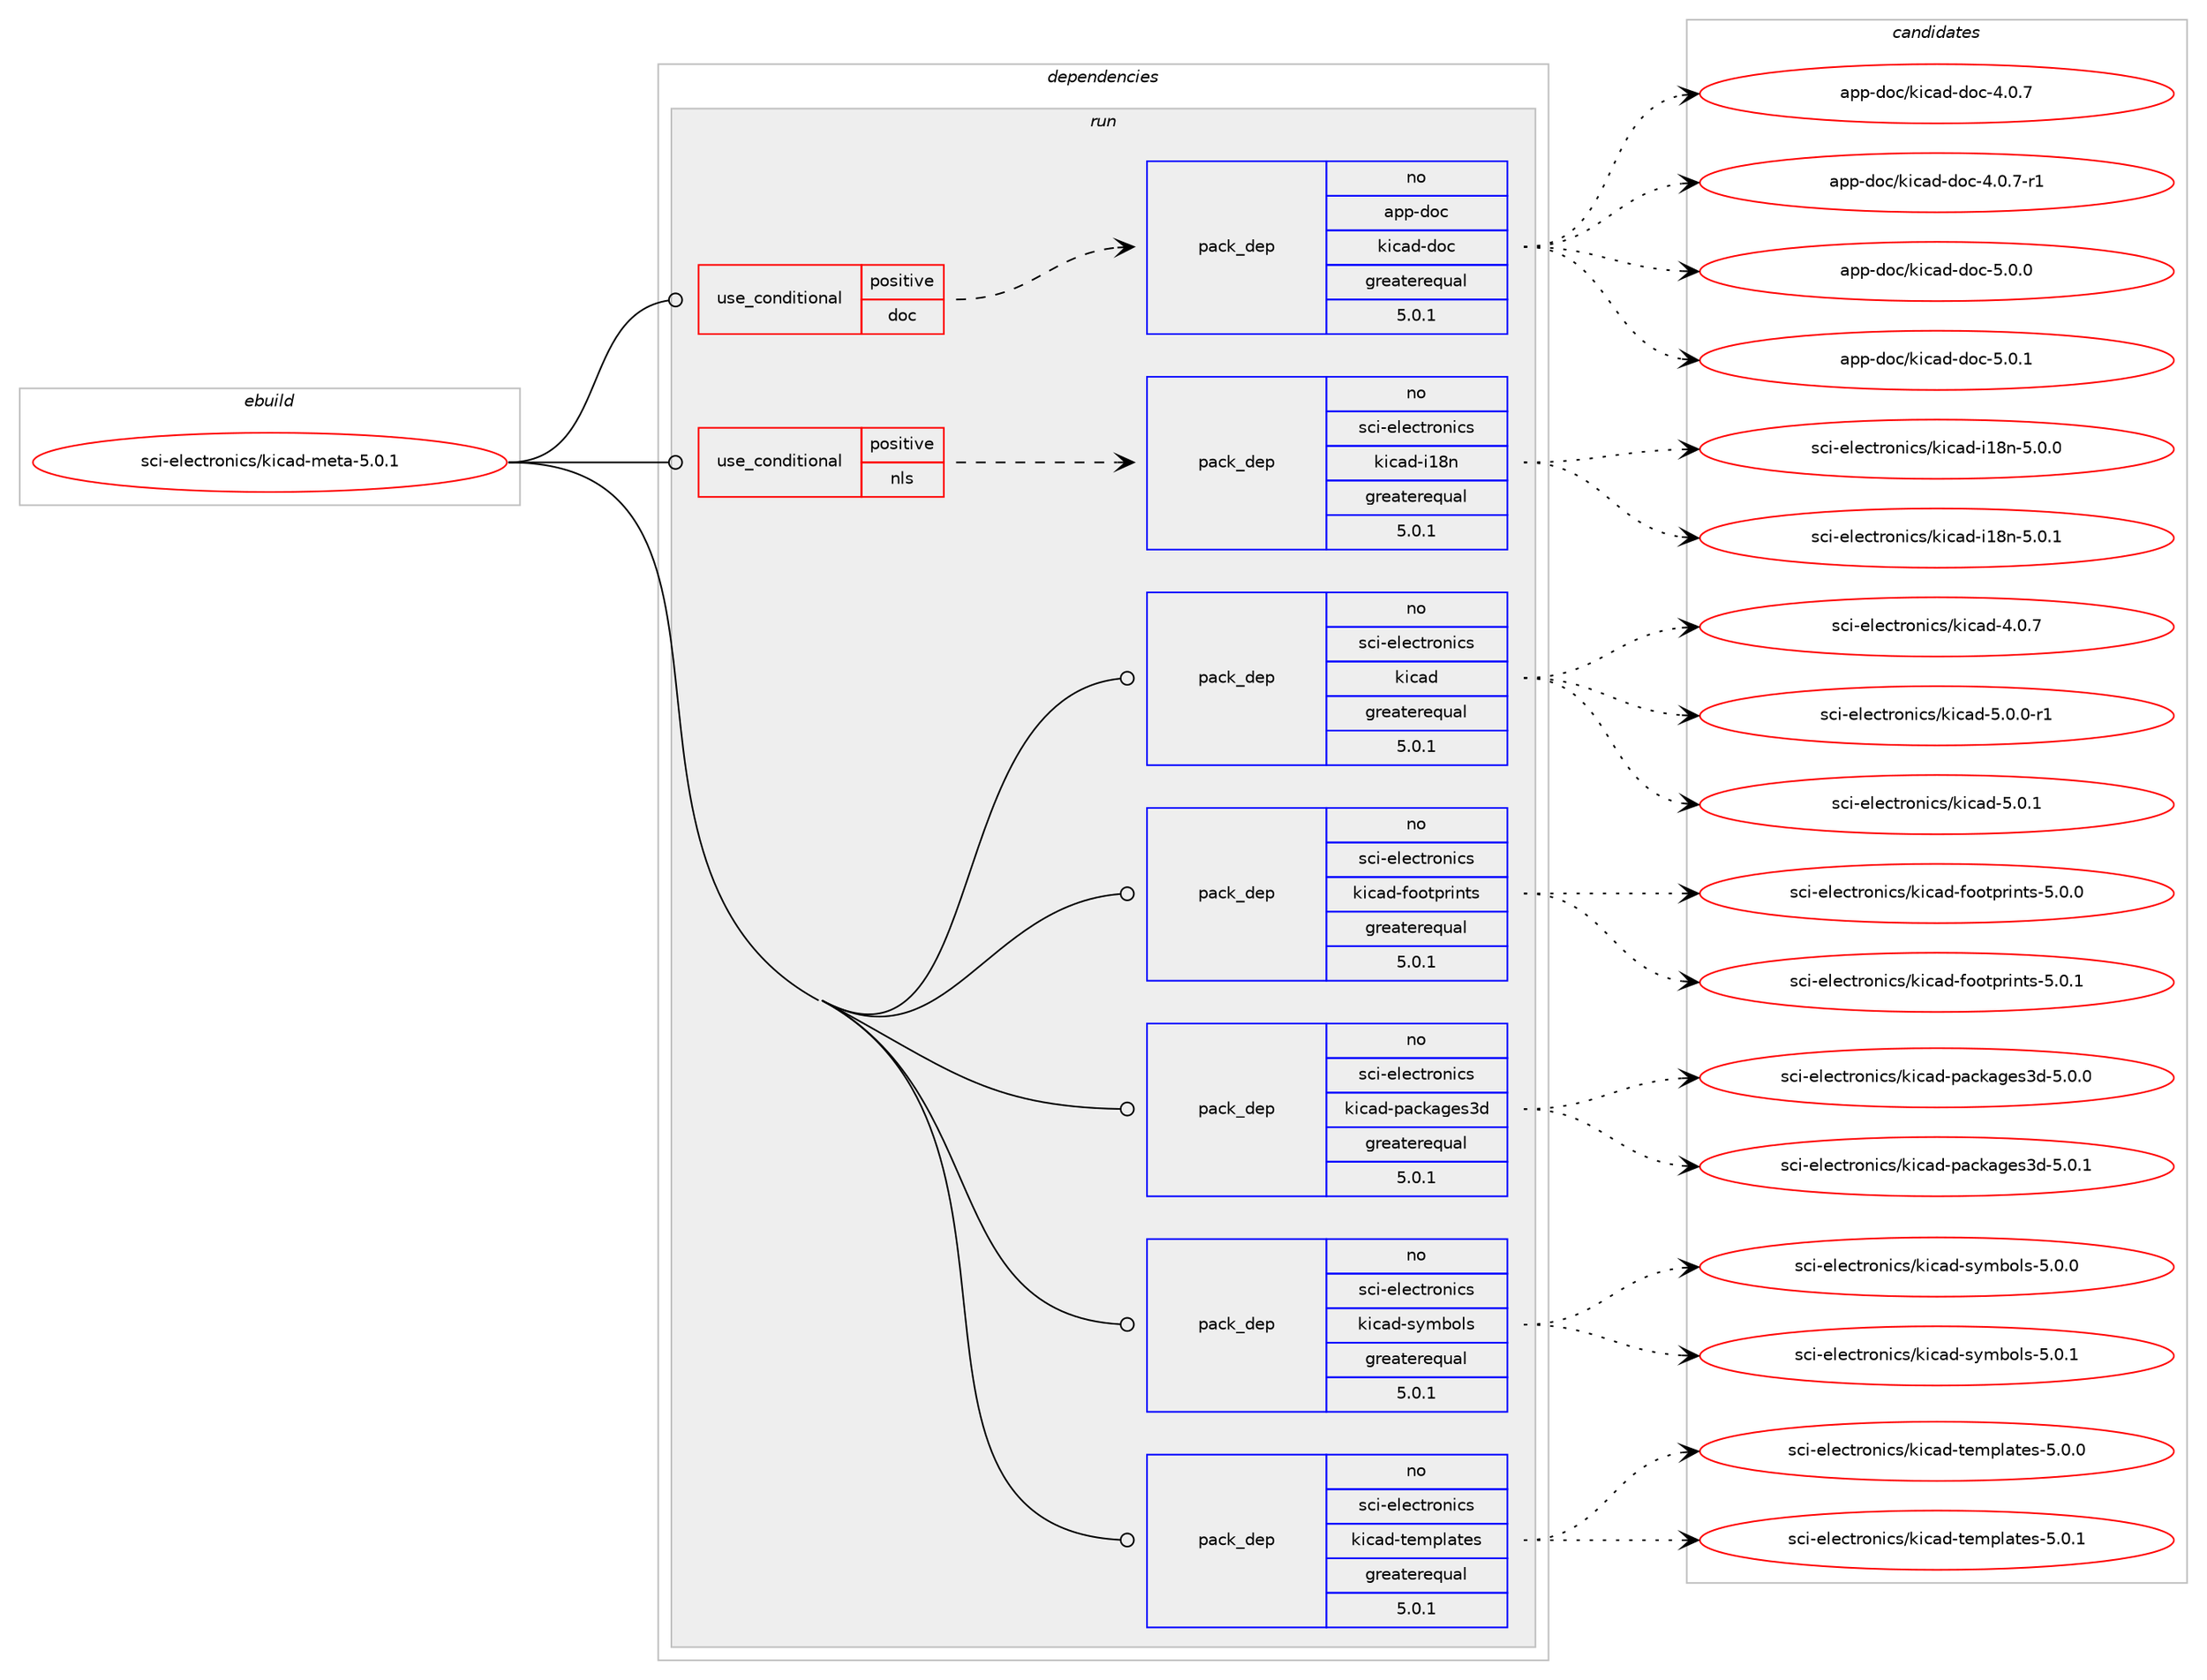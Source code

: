 digraph prolog {

# *************
# Graph options
# *************

newrank=true;
concentrate=true;
compound=true;
graph [rankdir=LR,fontname=Helvetica,fontsize=10,ranksep=1.5];#, ranksep=2.5, nodesep=0.2];
edge  [arrowhead=vee];
node  [fontname=Helvetica,fontsize=10];

# **********
# The ebuild
# **********

subgraph cluster_leftcol {
color=gray;
rank=same;
label=<<i>ebuild</i>>;
id [label="sci-electronics/kicad-meta-5.0.1", color=red, width=4, href="../sci-electronics/kicad-meta-5.0.1.svg"];
}

# ****************
# The dependencies
# ****************

subgraph cluster_midcol {
color=gray;
label=<<i>dependencies</i>>;
subgraph cluster_compile {
fillcolor="#eeeeee";
style=filled;
label=<<i>compile</i>>;
}
subgraph cluster_compileandrun {
fillcolor="#eeeeee";
style=filled;
label=<<i>compile and run</i>>;
}
subgraph cluster_run {
fillcolor="#eeeeee";
style=filled;
label=<<i>run</i>>;
subgraph cond216 {
dependency1695 [label=<<TABLE BORDER="0" CELLBORDER="1" CELLSPACING="0" CELLPADDING="4"><TR><TD ROWSPAN="3" CELLPADDING="10">use_conditional</TD></TR><TR><TD>positive</TD></TR><TR><TD>doc</TD></TR></TABLE>>, shape=none, color=red];
subgraph pack1422 {
dependency1696 [label=<<TABLE BORDER="0" CELLBORDER="1" CELLSPACING="0" CELLPADDING="4" WIDTH="220"><TR><TD ROWSPAN="6" CELLPADDING="30">pack_dep</TD></TR><TR><TD WIDTH="110">no</TD></TR><TR><TD>app-doc</TD></TR><TR><TD>kicad-doc</TD></TR><TR><TD>greaterequal</TD></TR><TR><TD>5.0.1</TD></TR></TABLE>>, shape=none, color=blue];
}
dependency1695:e -> dependency1696:w [weight=20,style="dashed",arrowhead="vee"];
}
id:e -> dependency1695:w [weight=20,style="solid",arrowhead="odot"];
subgraph cond217 {
dependency1697 [label=<<TABLE BORDER="0" CELLBORDER="1" CELLSPACING="0" CELLPADDING="4"><TR><TD ROWSPAN="3" CELLPADDING="10">use_conditional</TD></TR><TR><TD>positive</TD></TR><TR><TD>nls</TD></TR></TABLE>>, shape=none, color=red];
subgraph pack1423 {
dependency1698 [label=<<TABLE BORDER="0" CELLBORDER="1" CELLSPACING="0" CELLPADDING="4" WIDTH="220"><TR><TD ROWSPAN="6" CELLPADDING="30">pack_dep</TD></TR><TR><TD WIDTH="110">no</TD></TR><TR><TD>sci-electronics</TD></TR><TR><TD>kicad-i18n</TD></TR><TR><TD>greaterequal</TD></TR><TR><TD>5.0.1</TD></TR></TABLE>>, shape=none, color=blue];
}
dependency1697:e -> dependency1698:w [weight=20,style="dashed",arrowhead="vee"];
}
id:e -> dependency1697:w [weight=20,style="solid",arrowhead="odot"];
subgraph pack1424 {
dependency1699 [label=<<TABLE BORDER="0" CELLBORDER="1" CELLSPACING="0" CELLPADDING="4" WIDTH="220"><TR><TD ROWSPAN="6" CELLPADDING="30">pack_dep</TD></TR><TR><TD WIDTH="110">no</TD></TR><TR><TD>sci-electronics</TD></TR><TR><TD>kicad</TD></TR><TR><TD>greaterequal</TD></TR><TR><TD>5.0.1</TD></TR></TABLE>>, shape=none, color=blue];
}
id:e -> dependency1699:w [weight=20,style="solid",arrowhead="odot"];
subgraph pack1425 {
dependency1700 [label=<<TABLE BORDER="0" CELLBORDER="1" CELLSPACING="0" CELLPADDING="4" WIDTH="220"><TR><TD ROWSPAN="6" CELLPADDING="30">pack_dep</TD></TR><TR><TD WIDTH="110">no</TD></TR><TR><TD>sci-electronics</TD></TR><TR><TD>kicad-footprints</TD></TR><TR><TD>greaterequal</TD></TR><TR><TD>5.0.1</TD></TR></TABLE>>, shape=none, color=blue];
}
id:e -> dependency1700:w [weight=20,style="solid",arrowhead="odot"];
subgraph pack1426 {
dependency1701 [label=<<TABLE BORDER="0" CELLBORDER="1" CELLSPACING="0" CELLPADDING="4" WIDTH="220"><TR><TD ROWSPAN="6" CELLPADDING="30">pack_dep</TD></TR><TR><TD WIDTH="110">no</TD></TR><TR><TD>sci-electronics</TD></TR><TR><TD>kicad-packages3d</TD></TR><TR><TD>greaterequal</TD></TR><TR><TD>5.0.1</TD></TR></TABLE>>, shape=none, color=blue];
}
id:e -> dependency1701:w [weight=20,style="solid",arrowhead="odot"];
subgraph pack1427 {
dependency1702 [label=<<TABLE BORDER="0" CELLBORDER="1" CELLSPACING="0" CELLPADDING="4" WIDTH="220"><TR><TD ROWSPAN="6" CELLPADDING="30">pack_dep</TD></TR><TR><TD WIDTH="110">no</TD></TR><TR><TD>sci-electronics</TD></TR><TR><TD>kicad-symbols</TD></TR><TR><TD>greaterequal</TD></TR><TR><TD>5.0.1</TD></TR></TABLE>>, shape=none, color=blue];
}
id:e -> dependency1702:w [weight=20,style="solid",arrowhead="odot"];
subgraph pack1428 {
dependency1703 [label=<<TABLE BORDER="0" CELLBORDER="1" CELLSPACING="0" CELLPADDING="4" WIDTH="220"><TR><TD ROWSPAN="6" CELLPADDING="30">pack_dep</TD></TR><TR><TD WIDTH="110">no</TD></TR><TR><TD>sci-electronics</TD></TR><TR><TD>kicad-templates</TD></TR><TR><TD>greaterequal</TD></TR><TR><TD>5.0.1</TD></TR></TABLE>>, shape=none, color=blue];
}
id:e -> dependency1703:w [weight=20,style="solid",arrowhead="odot"];
}
}

# **************
# The candidates
# **************

subgraph cluster_choices {
rank=same;
color=gray;
label=<<i>candidates</i>>;

subgraph choice1422 {
color=black;
nodesep=1;
choice9711211245100111994710710599971004510011199455246484655 [label="app-doc/kicad-doc-4.0.7", color=red, width=4,href="../app-doc/kicad-doc-4.0.7.svg"];
choice97112112451001119947107105999710045100111994552464846554511449 [label="app-doc/kicad-doc-4.0.7-r1", color=red, width=4,href="../app-doc/kicad-doc-4.0.7-r1.svg"];
choice9711211245100111994710710599971004510011199455346484648 [label="app-doc/kicad-doc-5.0.0", color=red, width=4,href="../app-doc/kicad-doc-5.0.0.svg"];
choice9711211245100111994710710599971004510011199455346484649 [label="app-doc/kicad-doc-5.0.1", color=red, width=4,href="../app-doc/kicad-doc-5.0.1.svg"];
dependency1696:e -> choice9711211245100111994710710599971004510011199455246484655:w [style=dotted,weight="100"];
dependency1696:e -> choice97112112451001119947107105999710045100111994552464846554511449:w [style=dotted,weight="100"];
dependency1696:e -> choice9711211245100111994710710599971004510011199455346484648:w [style=dotted,weight="100"];
dependency1696:e -> choice9711211245100111994710710599971004510011199455346484649:w [style=dotted,weight="100"];
}
subgraph choice1423 {
color=black;
nodesep=1;
choice11599105451011081019911611411111010599115471071059997100451054956110455346484648 [label="sci-electronics/kicad-i18n-5.0.0", color=red, width=4,href="../sci-electronics/kicad-i18n-5.0.0.svg"];
choice11599105451011081019911611411111010599115471071059997100451054956110455346484649 [label="sci-electronics/kicad-i18n-5.0.1", color=red, width=4,href="../sci-electronics/kicad-i18n-5.0.1.svg"];
dependency1698:e -> choice11599105451011081019911611411111010599115471071059997100451054956110455346484648:w [style=dotted,weight="100"];
dependency1698:e -> choice11599105451011081019911611411111010599115471071059997100451054956110455346484649:w [style=dotted,weight="100"];
}
subgraph choice1424 {
color=black;
nodesep=1;
choice11599105451011081019911611411111010599115471071059997100455246484655 [label="sci-electronics/kicad-4.0.7", color=red, width=4,href="../sci-electronics/kicad-4.0.7.svg"];
choice115991054510110810199116114111110105991154710710599971004553464846484511449 [label="sci-electronics/kicad-5.0.0-r1", color=red, width=4,href="../sci-electronics/kicad-5.0.0-r1.svg"];
choice11599105451011081019911611411111010599115471071059997100455346484649 [label="sci-electronics/kicad-5.0.1", color=red, width=4,href="../sci-electronics/kicad-5.0.1.svg"];
dependency1699:e -> choice11599105451011081019911611411111010599115471071059997100455246484655:w [style=dotted,weight="100"];
dependency1699:e -> choice115991054510110810199116114111110105991154710710599971004553464846484511449:w [style=dotted,weight="100"];
dependency1699:e -> choice11599105451011081019911611411111010599115471071059997100455346484649:w [style=dotted,weight="100"];
}
subgraph choice1425 {
color=black;
nodesep=1;
choice1159910545101108101991161141111101059911547107105999710045102111111116112114105110116115455346484648 [label="sci-electronics/kicad-footprints-5.0.0", color=red, width=4,href="../sci-electronics/kicad-footprints-5.0.0.svg"];
choice1159910545101108101991161141111101059911547107105999710045102111111116112114105110116115455346484649 [label="sci-electronics/kicad-footprints-5.0.1", color=red, width=4,href="../sci-electronics/kicad-footprints-5.0.1.svg"];
dependency1700:e -> choice1159910545101108101991161141111101059911547107105999710045102111111116112114105110116115455346484648:w [style=dotted,weight="100"];
dependency1700:e -> choice1159910545101108101991161141111101059911547107105999710045102111111116112114105110116115455346484649:w [style=dotted,weight="100"];
}
subgraph choice1426 {
color=black;
nodesep=1;
choice115991054510110810199116114111110105991154710710599971004511297991079710310111551100455346484648 [label="sci-electronics/kicad-packages3d-5.0.0", color=red, width=4,href="../sci-electronics/kicad-packages3d-5.0.0.svg"];
choice115991054510110810199116114111110105991154710710599971004511297991079710310111551100455346484649 [label="sci-electronics/kicad-packages3d-5.0.1", color=red, width=4,href="../sci-electronics/kicad-packages3d-5.0.1.svg"];
dependency1701:e -> choice115991054510110810199116114111110105991154710710599971004511297991079710310111551100455346484648:w [style=dotted,weight="100"];
dependency1701:e -> choice115991054510110810199116114111110105991154710710599971004511297991079710310111551100455346484649:w [style=dotted,weight="100"];
}
subgraph choice1427 {
color=black;
nodesep=1;
choice115991054510110810199116114111110105991154710710599971004511512110998111108115455346484648 [label="sci-electronics/kicad-symbols-5.0.0", color=red, width=4,href="../sci-electronics/kicad-symbols-5.0.0.svg"];
choice115991054510110810199116114111110105991154710710599971004511512110998111108115455346484649 [label="sci-electronics/kicad-symbols-5.0.1", color=red, width=4,href="../sci-electronics/kicad-symbols-5.0.1.svg"];
dependency1702:e -> choice115991054510110810199116114111110105991154710710599971004511512110998111108115455346484648:w [style=dotted,weight="100"];
dependency1702:e -> choice115991054510110810199116114111110105991154710710599971004511512110998111108115455346484649:w [style=dotted,weight="100"];
}
subgraph choice1428 {
color=black;
nodesep=1;
choice115991054510110810199116114111110105991154710710599971004511610110911210897116101115455346484648 [label="sci-electronics/kicad-templates-5.0.0", color=red, width=4,href="../sci-electronics/kicad-templates-5.0.0.svg"];
choice115991054510110810199116114111110105991154710710599971004511610110911210897116101115455346484649 [label="sci-electronics/kicad-templates-5.0.1", color=red, width=4,href="../sci-electronics/kicad-templates-5.0.1.svg"];
dependency1703:e -> choice115991054510110810199116114111110105991154710710599971004511610110911210897116101115455346484648:w [style=dotted,weight="100"];
dependency1703:e -> choice115991054510110810199116114111110105991154710710599971004511610110911210897116101115455346484649:w [style=dotted,weight="100"];
}
}

}
